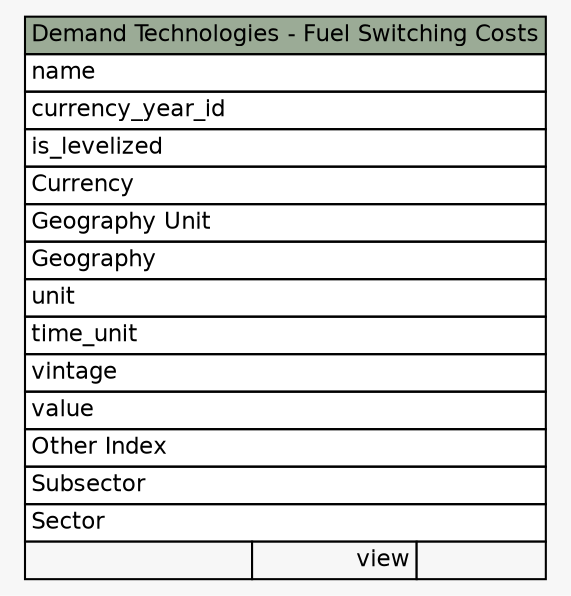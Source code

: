 // dot 2.38.0 on Windows 10 10.0
// SchemaSpy rev 590
digraph "Demand Technologies - Fuel Switching Costs" {
  graph [
    rankdir="RL"
    bgcolor="#f7f7f7"
    nodesep="0.18"
    ranksep="0.46"
    fontname="Helvetica"
    fontsize="11"
  ];
  node [
    fontname="Helvetica"
    fontsize="11"
    shape="plaintext"
  ];
  edge [
    arrowsize="0.8"
  ];
  "Demand Technologies - Fuel Switching Costs" [
    label=<
    <TABLE BORDER="0" CELLBORDER="1" CELLSPACING="0" BGCOLOR="#ffffff">
      <TR><TD COLSPAN="3" BGCOLOR="#9bab96" ALIGN="CENTER">Demand Technologies - Fuel Switching Costs</TD></TR>
      <TR><TD PORT="name" COLSPAN="3" ALIGN="LEFT">name</TD></TR>
      <TR><TD PORT="currency_year_id" COLSPAN="3" ALIGN="LEFT">currency_year_id</TD></TR>
      <TR><TD PORT="is_levelized" COLSPAN="3" ALIGN="LEFT">is_levelized</TD></TR>
      <TR><TD PORT="Currency" COLSPAN="3" ALIGN="LEFT">Currency</TD></TR>
      <TR><TD PORT="Geography Unit" COLSPAN="3" ALIGN="LEFT">Geography Unit</TD></TR>
      <TR><TD PORT="Geography" COLSPAN="3" ALIGN="LEFT">Geography</TD></TR>
      <TR><TD PORT="unit" COLSPAN="3" ALIGN="LEFT">unit</TD></TR>
      <TR><TD PORT="time_unit" COLSPAN="3" ALIGN="LEFT">time_unit</TD></TR>
      <TR><TD PORT="vintage" COLSPAN="3" ALIGN="LEFT">vintage</TD></TR>
      <TR><TD PORT="value" COLSPAN="3" ALIGN="LEFT">value</TD></TR>
      <TR><TD PORT="Other Index" COLSPAN="3" ALIGN="LEFT">Other Index</TD></TR>
      <TR><TD PORT="Subsector" COLSPAN="3" ALIGN="LEFT">Subsector</TD></TR>
      <TR><TD PORT="Sector" COLSPAN="3" ALIGN="LEFT">Sector</TD></TR>
      <TR><TD ALIGN="LEFT" BGCOLOR="#f7f7f7">  </TD><TD ALIGN="RIGHT" BGCOLOR="#f7f7f7">view</TD><TD ALIGN="RIGHT" BGCOLOR="#f7f7f7">  </TD></TR>
    </TABLE>>
    URL="tables/Demand Technologies - Fuel Switching Costs.html"
    tooltip="Demand Technologies - Fuel Switching Costs"
  ];
}
